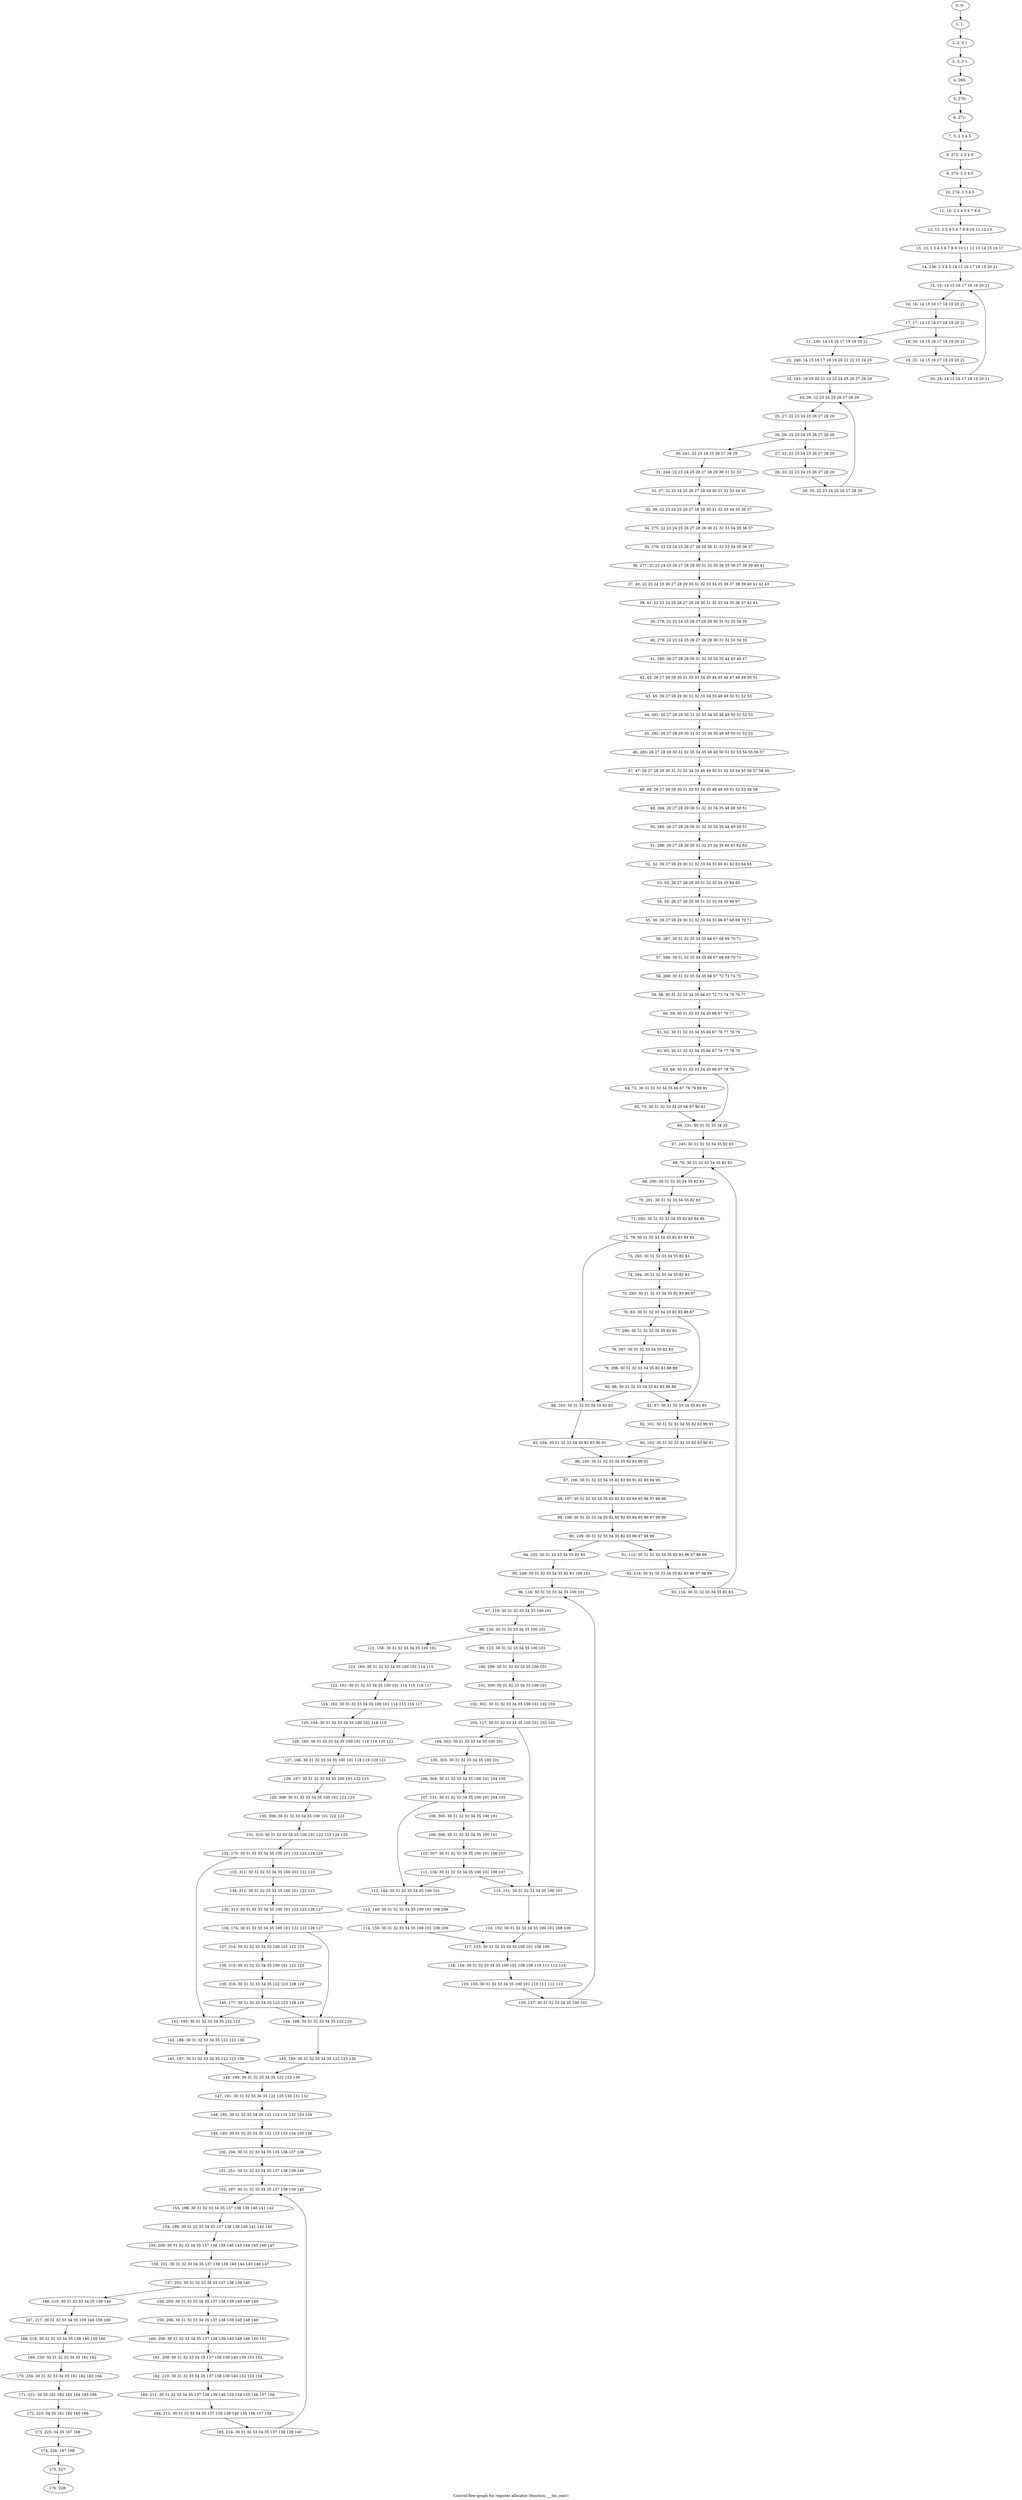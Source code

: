 digraph G {
graph [label="Control-flow-graph for register allocator (function ___tm_conv)"]
0[label="0, 0: "];
1[label="1, 1: "];
2[label="2, 2: 0 1 "];
3[label="3, 3: 0 1 "];
4[label="4, 269: "];
5[label="5, 270: "];
6[label="6, 271: "];
7[label="7, 5: 2 3 4 5 "];
8[label="8, 272: 2 3 4 5 "];
9[label="9, 273: 2 3 4 5 "];
10[label="10, 274: 2 3 4 5 "];
11[label="11, 10: 2 3 4 5 6 7 8 9 "];
12[label="12, 12: 2 3 4 5 6 7 8 9 10 11 12 13 "];
13[label="13, 13: 2 3 4 5 6 7 8 9 10 11 12 13 14 15 16 17 "];
14[label="14, 238: 2 3 4 5 14 15 16 17 18 19 20 21 "];
15[label="15, 15: 14 15 16 17 18 19 20 21 "];
16[label="16, 16: 14 15 16 17 18 19 20 21 "];
17[label="17, 17: 14 15 16 17 18 19 20 21 "];
18[label="18, 20: 14 15 16 17 18 19 20 21 "];
19[label="19, 22: 14 15 16 17 18 19 20 21 "];
20[label="20, 24: 14 15 16 17 18 19 20 21 "];
21[label="21, 230: 14 15 16 17 18 19 20 21 "];
22[label="22, 240: 14 15 16 17 18 19 20 21 22 23 24 25 "];
23[label="23, 243: 18 19 20 21 22 23 24 25 26 27 28 29 "];
24[label="24, 26: 22 23 24 25 26 27 28 29 "];
25[label="25, 27: 22 23 24 25 26 27 28 29 "];
26[label="26, 28: 22 23 24 25 26 27 28 29 "];
27[label="27, 31: 22 23 24 25 26 27 28 29 "];
28[label="28, 33: 22 23 24 25 26 27 28 29 "];
29[label="29, 35: 22 23 24 25 26 27 28 29 "];
30[label="30, 241: 22 23 24 25 26 27 28 29 "];
31[label="31, 244: 22 23 24 25 26 27 28 29 30 31 32 33 "];
32[label="32, 37: 22 23 24 25 26 27 28 29 30 31 32 33 34 35 "];
33[label="33, 38: 22 23 24 25 26 27 28 29 30 31 32 33 34 35 36 37 "];
34[label="34, 275: 22 23 24 25 26 27 28 29 30 31 32 33 34 35 36 37 "];
35[label="35, 276: 22 23 24 25 26 27 28 29 30 31 32 33 34 35 36 37 "];
36[label="36, 277: 22 23 24 25 26 27 28 29 30 31 32 33 34 35 36 37 38 39 40 41 "];
37[label="37, 40: 22 23 24 25 26 27 28 29 30 31 32 33 34 35 36 37 38 39 40 41 42 43 "];
38[label="38, 41: 22 23 24 25 26 27 28 29 30 31 32 33 34 35 36 37 42 43 "];
39[label="39, 278: 22 23 24 25 26 27 28 29 30 31 32 33 34 35 "];
40[label="40, 279: 22 23 24 25 26 27 28 29 30 31 32 33 34 35 "];
41[label="41, 280: 26 27 28 29 30 31 32 33 34 35 44 45 46 47 "];
42[label="42, 43: 26 27 28 29 30 31 32 33 34 35 44 45 46 47 48 49 50 51 "];
43[label="43, 45: 26 27 28 29 30 31 32 33 34 35 48 49 50 51 52 53 "];
44[label="44, 281: 26 27 28 29 30 31 32 33 34 35 48 49 50 51 52 53 "];
45[label="45, 282: 26 27 28 29 30 31 32 33 34 35 48 49 50 51 52 53 "];
46[label="46, 283: 26 27 28 29 30 31 32 33 34 35 48 49 50 51 52 53 54 55 56 57 "];
47[label="47, 47: 26 27 28 29 30 31 32 33 34 35 48 49 50 51 52 53 54 55 56 57 58 59 "];
48[label="48, 48: 26 27 28 29 30 31 32 33 34 35 48 49 50 51 52 53 58 59 "];
49[label="49, 284: 26 27 28 29 30 31 32 33 34 35 48 49 50 51 "];
50[label="50, 285: 26 27 28 29 30 31 32 33 34 35 48 49 50 51 "];
51[label="51, 286: 26 27 28 29 30 31 32 33 34 35 60 61 62 63 "];
52[label="52, 52: 26 27 28 29 30 31 32 33 34 35 60 61 62 63 64 65 "];
53[label="53, 53: 26 27 28 29 30 31 32 33 34 35 64 65 "];
54[label="54, 55: 26 27 28 29 30 31 32 33 34 35 66 67 "];
55[label="55, 56: 26 27 28 29 30 31 32 33 34 35 66 67 68 69 70 71 "];
56[label="56, 287: 30 31 32 33 34 35 66 67 68 69 70 71 "];
57[label="57, 288: 30 31 32 33 34 35 66 67 68 69 70 71 "];
58[label="58, 289: 30 31 32 33 34 35 66 67 72 73 74 75 "];
59[label="59, 58: 30 31 32 33 34 35 66 67 72 73 74 75 76 77 "];
60[label="60, 59: 30 31 32 33 34 35 66 67 76 77 "];
61[label="61, 62: 30 31 32 33 34 35 66 67 76 77 78 79 "];
62[label="62, 63: 30 31 32 33 34 35 66 67 76 77 78 79 "];
63[label="63, 64: 30 31 32 33 34 35 66 67 78 79 "];
64[label="64, 72: 30 31 32 33 34 35 66 67 78 79 80 81 "];
65[label="65, 73: 30 31 32 33 34 35 66 67 80 81 "];
66[label="66, 231: 30 31 32 33 34 35 "];
67[label="67, 245: 30 31 32 33 34 35 82 83 "];
68[label="68, 76: 30 31 32 33 34 35 82 83 "];
69[label="69, 290: 30 31 32 33 34 35 82 83 "];
70[label="70, 291: 30 31 32 33 34 35 82 83 "];
71[label="71, 292: 30 31 32 33 34 35 82 83 84 85 "];
72[label="72, 79: 30 31 32 33 34 35 82 83 84 85 "];
73[label="73, 293: 30 31 32 33 34 35 82 83 "];
74[label="74, 294: 30 31 32 33 34 35 82 83 "];
75[label="75, 295: 30 31 32 33 34 35 82 83 86 87 "];
76[label="76, 83: 30 31 32 33 34 35 82 83 86 87 "];
77[label="77, 296: 30 31 32 33 34 35 82 83 "];
78[label="78, 297: 30 31 32 33 34 35 82 83 "];
79[label="79, 298: 30 31 32 33 34 35 82 83 88 89 "];
80[label="80, 86: 30 31 32 33 34 35 82 83 88 89 "];
81[label="81, 97: 30 31 32 33 34 35 82 83 "];
82[label="82, 101: 30 31 32 33 34 35 82 83 90 91 "];
83[label="83, 102: 30 31 32 33 34 35 82 83 90 91 "];
84[label="84, 103: 30 31 32 33 34 35 82 83 "];
85[label="85, 104: 30 31 32 33 34 35 82 83 90 91 "];
86[label="86, 105: 30 31 32 33 34 35 82 83 90 91 "];
87[label="87, 106: 30 31 32 33 34 35 82 83 90 91 92 93 94 95 "];
88[label="88, 107: 30 31 32 33 34 35 82 83 92 93 94 95 96 97 98 99 "];
89[label="89, 108: 30 31 32 33 34 35 82 83 92 93 94 95 96 97 98 99 "];
90[label="90, 109: 30 31 32 33 34 35 82 83 96 97 98 99 "];
91[label="91, 112: 30 31 32 33 34 35 82 83 96 97 98 99 "];
92[label="92, 114: 30 31 32 33 34 35 82 83 96 97 98 99 "];
93[label="93, 116: 30 31 32 33 34 35 82 83 "];
94[label="94, 232: 30 31 32 33 34 35 82 83 "];
95[label="95, 248: 30 31 32 33 34 35 82 83 100 101 "];
96[label="96, 118: 30 31 32 33 34 35 100 101 "];
97[label="97, 119: 30 31 32 33 34 35 100 101 "];
98[label="98, 120: 30 31 32 33 34 35 100 101 "];
99[label="99, 123: 30 31 32 33 34 35 100 101 "];
100[label="100, 299: 30 31 32 33 34 35 100 101 "];
101[label="101, 300: 30 31 32 33 34 35 100 101 "];
102[label="102, 301: 30 31 32 33 34 35 100 101 102 103 "];
103[label="103, 127: 30 31 32 33 34 35 100 101 102 103 "];
104[label="104, 302: 30 31 32 33 34 35 100 101 "];
105[label="105, 303: 30 31 32 33 34 35 100 101 "];
106[label="106, 304: 30 31 32 33 34 35 100 101 104 105 "];
107[label="107, 131: 30 31 32 33 34 35 100 101 104 105 "];
108[label="108, 305: 30 31 32 33 34 35 100 101 "];
109[label="109, 306: 30 31 32 33 34 35 100 101 "];
110[label="110, 307: 30 31 32 33 34 35 100 101 106 107 "];
111[label="111, 134: 30 31 32 33 34 35 100 101 106 107 "];
112[label="112, 145: 30 31 32 33 34 35 100 101 "];
113[label="113, 149: 30 31 32 33 34 35 100 101 108 109 "];
114[label="114, 150: 30 31 32 33 34 35 100 101 108 109 "];
115[label="115, 151: 30 31 32 33 34 35 100 101 "];
116[label="116, 152: 30 31 32 33 34 35 100 101 108 109 "];
117[label="117, 153: 30 31 32 33 34 35 100 101 108 109 "];
118[label="118, 154: 30 31 32 33 34 35 100 101 108 109 110 111 112 113 "];
119[label="119, 155: 30 31 32 33 34 35 100 101 110 111 112 113 "];
120[label="120, 157: 30 31 32 33 34 35 100 101 "];
121[label="121, 158: 30 31 32 33 34 35 100 101 "];
122[label="122, 160: 30 31 32 33 34 35 100 101 114 115 "];
123[label="123, 161: 30 31 32 33 34 35 100 101 114 115 116 117 "];
124[label="124, 162: 30 31 32 33 34 35 100 101 114 115 116 117 "];
125[label="125, 164: 30 31 32 33 34 35 100 101 118 119 "];
126[label="126, 165: 30 31 32 33 34 35 100 101 118 119 120 121 "];
127[label="127, 166: 30 31 32 33 34 35 100 101 118 119 120 121 "];
128[label="128, 167: 30 31 32 33 34 35 100 101 122 123 "];
129[label="129, 308: 30 31 32 33 34 35 100 101 122 123 "];
130[label="130, 309: 30 31 32 33 34 35 100 101 122 123 "];
131[label="131, 310: 30 31 32 33 34 35 100 101 122 123 124 125 "];
132[label="132, 170: 30 31 32 33 34 35 100 101 122 123 124 125 "];
133[label="133, 311: 30 31 32 33 34 35 100 101 122 123 "];
134[label="134, 312: 30 31 32 33 34 35 100 101 122 123 "];
135[label="135, 313: 30 31 32 33 34 35 100 101 122 123 126 127 "];
136[label="136, 174: 30 31 32 33 34 35 100 101 122 123 126 127 "];
137[label="137, 314: 30 31 32 33 34 35 100 101 122 123 "];
138[label="138, 315: 30 31 32 33 34 35 100 101 122 123 "];
139[label="139, 316: 30 31 32 33 34 35 122 123 128 129 "];
140[label="140, 177: 30 31 32 33 34 35 122 123 128 129 "];
141[label="141, 185: 30 31 32 33 34 35 122 123 "];
142[label="142, 186: 30 31 32 33 34 35 122 123 130 "];
143[label="143, 187: 30 31 32 33 34 35 122 123 130 "];
144[label="144, 188: 30 31 32 33 34 35 122 123 "];
145[label="145, 189: 30 31 32 33 34 35 122 123 130 "];
146[label="146, 190: 30 31 32 33 34 35 122 123 130 "];
147[label="147, 191: 30 31 32 33 34 35 122 123 130 131 132 "];
148[label="148, 192: 30 31 32 33 34 35 122 123 131 132 133 134 "];
149[label="149, 193: 30 31 32 33 34 35 122 123 133 134 135 136 "];
150[label="150, 194: 30 31 32 33 34 35 135 136 137 138 "];
151[label="151, 251: 30 31 32 33 34 35 137 138 139 140 "];
152[label="152, 197: 30 31 32 33 34 35 137 138 139 140 "];
153[label="153, 198: 30 31 32 33 34 35 137 138 139 140 141 142 "];
154[label="154, 199: 30 31 32 33 34 35 137 138 139 140 141 142 143 "];
155[label="155, 200: 30 31 32 33 34 35 137 138 139 140 143 144 145 146 147 "];
156[label="156, 201: 30 31 32 33 34 35 137 138 139 140 144 145 146 147 "];
157[label="157, 202: 30 31 32 33 34 35 137 138 139 140 "];
158[label="158, 205: 30 31 32 33 34 35 137 138 139 140 148 149 "];
159[label="159, 206: 30 31 32 33 34 35 137 138 139 140 148 149 "];
160[label="160, 208: 30 31 32 33 34 35 137 138 139 140 148 149 150 151 "];
161[label="161, 209: 30 31 32 33 34 35 137 138 139 140 150 151 152 "];
162[label="162, 210: 30 31 32 33 34 35 137 138 139 140 152 153 154 "];
163[label="163, 211: 30 31 32 33 34 35 137 138 139 140 153 154 155 156 157 158 "];
164[label="164, 212: 30 31 32 33 34 35 137 138 139 140 155 156 157 158 "];
165[label="165, 214: 30 31 32 33 34 35 137 138 139 140 "];
166[label="166, 215: 30 31 32 33 34 35 139 140 "];
167[label="167, 217: 30 31 32 33 34 35 139 140 159 160 "];
168[label="168, 218: 30 31 32 33 34 35 139 140 159 160 "];
169[label="169, 220: 30 31 32 33 34 35 161 162 "];
170[label="170, 234: 30 31 32 33 34 35 161 162 163 164 "];
171[label="171, 221: 34 35 161 162 163 164 165 166 "];
172[label="172, 223: 34 35 161 162 165 166 "];
173[label="173, 225: 34 35 167 168 "];
174[label="174, 226: 167 168 "];
175[label="175, 227: "];
176[label="176, 228: "];
0->1 ;
1->2 ;
2->3 ;
3->4 ;
4->5 ;
5->6 ;
6->7 ;
7->8 ;
8->9 ;
9->10 ;
10->11 ;
11->12 ;
12->13 ;
13->14 ;
14->15 ;
15->16 ;
16->17 ;
17->18 ;
17->21 ;
18->19 ;
19->20 ;
20->15 ;
21->22 ;
22->23 ;
23->24 ;
24->25 ;
25->26 ;
26->27 ;
26->30 ;
27->28 ;
28->29 ;
29->24 ;
30->31 ;
31->32 ;
32->33 ;
33->34 ;
34->35 ;
35->36 ;
36->37 ;
37->38 ;
38->39 ;
39->40 ;
40->41 ;
41->42 ;
42->43 ;
43->44 ;
44->45 ;
45->46 ;
46->47 ;
47->48 ;
48->49 ;
49->50 ;
50->51 ;
51->52 ;
52->53 ;
53->54 ;
54->55 ;
55->56 ;
56->57 ;
57->58 ;
58->59 ;
59->60 ;
60->61 ;
61->62 ;
62->63 ;
63->64 ;
63->66 ;
64->65 ;
65->66 ;
66->67 ;
67->68 ;
68->69 ;
69->70 ;
70->71 ;
71->72 ;
72->73 ;
72->84 ;
73->74 ;
74->75 ;
75->76 ;
76->77 ;
76->81 ;
77->78 ;
78->79 ;
79->80 ;
80->81 ;
80->84 ;
81->82 ;
82->83 ;
83->86 ;
84->85 ;
85->86 ;
86->87 ;
87->88 ;
88->89 ;
89->90 ;
90->91 ;
90->94 ;
91->92 ;
92->93 ;
93->68 ;
94->95 ;
95->96 ;
96->97 ;
97->98 ;
98->99 ;
98->121 ;
99->100 ;
100->101 ;
101->102 ;
102->103 ;
103->104 ;
103->115 ;
104->105 ;
105->106 ;
106->107 ;
107->108 ;
107->112 ;
108->109 ;
109->110 ;
110->111 ;
111->112 ;
111->115 ;
112->113 ;
113->114 ;
114->117 ;
115->116 ;
116->117 ;
117->118 ;
118->119 ;
119->120 ;
120->96 ;
121->122 ;
122->123 ;
123->124 ;
124->125 ;
125->126 ;
126->127 ;
127->128 ;
128->129 ;
129->130 ;
130->131 ;
131->132 ;
132->133 ;
132->141 ;
133->134 ;
134->135 ;
135->136 ;
136->137 ;
136->144 ;
137->138 ;
138->139 ;
139->140 ;
140->141 ;
140->144 ;
141->142 ;
142->143 ;
143->146 ;
144->145 ;
145->146 ;
146->147 ;
147->148 ;
148->149 ;
149->150 ;
150->151 ;
151->152 ;
152->153 ;
153->154 ;
154->155 ;
155->156 ;
156->157 ;
157->158 ;
157->166 ;
158->159 ;
159->160 ;
160->161 ;
161->162 ;
162->163 ;
163->164 ;
164->165 ;
165->152 ;
166->167 ;
167->168 ;
168->169 ;
169->170 ;
170->171 ;
171->172 ;
172->173 ;
173->174 ;
174->175 ;
175->176 ;
}
